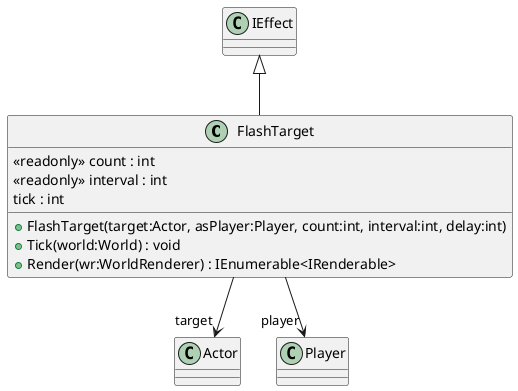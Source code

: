@startuml
class FlashTarget {
    <<readonly>> count : int
    <<readonly>> interval : int
    tick : int
    + FlashTarget(target:Actor, asPlayer:Player, count:int, interval:int, delay:int)
    + Tick(world:World) : void
    + Render(wr:WorldRenderer) : IEnumerable<IRenderable>
}
IEffect <|-- FlashTarget
FlashTarget --> "target" Actor
FlashTarget --> "player" Player
@enduml
